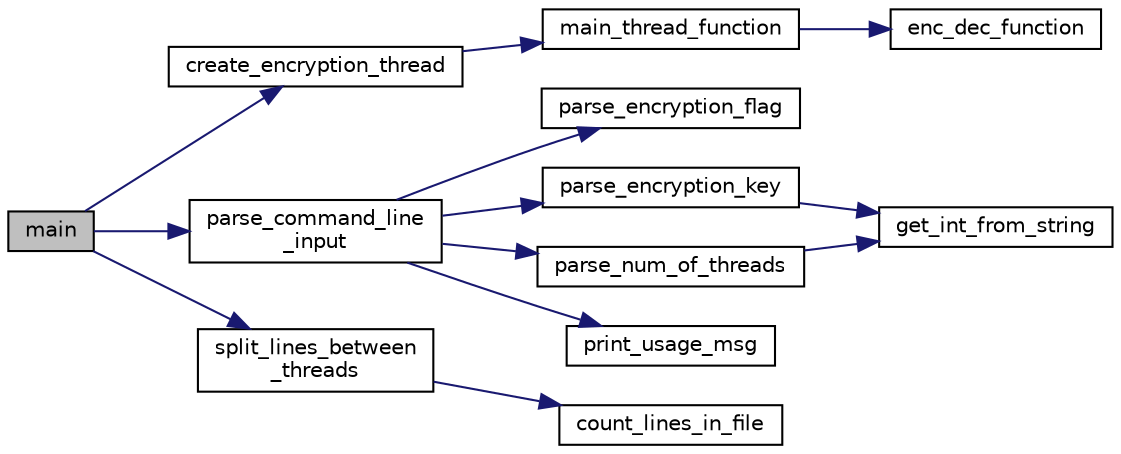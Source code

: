 digraph "main"
{
 // INTERACTIVE_SVG=YES
 // LATEX_PDF_SIZE
  edge [fontname="Helvetica",fontsize="10",labelfontname="Helvetica",labelfontsize="10"];
  node [fontname="Helvetica",fontsize="10",shape=record];
  rankdir="LR";
  Node1 [label="main",height=0.2,width=0.4,color="black", fillcolor="grey75", style="filled", fontcolor="black",tooltip="Encrypts or decrypts a message from a file."];
  Node1 -> Node2 [color="midnightblue",fontsize="10",style="solid",fontname="Helvetica"];
  Node2 [label="create_encryption_thread",height=0.2,width=0.4,color="black", fillcolor="white", style="filled",URL="$ceasar_8c.html#a974c632b3fd596bdbcea64f6b7bebb05",tooltip="Create a encryption thread object A wrapper to main_thread_fucntion which does the actual encryption ..."];
  Node2 -> Node3 [color="midnightblue",fontsize="10",style="solid",fontname="Helvetica"];
  Node3 [label="main_thread_function",height=0.2,width=0.4,color="black", fillcolor="white", style="filled",URL="$ceasar_8c.html#aba99dfe8486be1aa10c6fe1f8bc21577",tooltip="TODO: Vladimir - Fill detailed description of the function. This info should include both calling ins..."];
  Node3 -> Node4 [color="midnightblue",fontsize="10",style="solid",fontname="Helvetica"];
  Node4 [label="enc_dec_function",height=0.2,width=0.4,color="black", fillcolor="white", style="filled",URL="$enc__dec__function_8c.html#a413faf403e96504269bd8ed0336ae927",tooltip="TODO: Vladimir."];
  Node1 -> Node5 [color="midnightblue",fontsize="10",style="solid",fontname="Helvetica"];
  Node5 [label="parse_command_line\l_input",height=0.2,width=0.4,color="black", fillcolor="white", style="filled",URL="$command__line__parsing_8c.html#a7a13f0dfd36addcfec438077d15dd898",tooltip="parsing the command line, validates input integrity and fills the arg structure. CAUTION: This functi..."];
  Node5 -> Node6 [color="midnightblue",fontsize="10",style="solid",fontname="Helvetica"];
  Node6 [label="parse_encryption_flag",height=0.2,width=0.4,color="black", fillcolor="white", style="filled",URL="$command__line__parsing_8c.html#ad2694b3357723eb17df26f215281b0f7",tooltip="converts string to mode. Validates string is one of the allowed flags \"-e\" or \"-d\"."];
  Node5 -> Node7 [color="midnightblue",fontsize="10",style="solid",fontname="Helvetica"];
  Node7 [label="parse_encryption_key",height=0.2,width=0.4,color="black", fillcolor="white", style="filled",URL="$command__line__parsing_8c.html#aa7ac972d9fe42180a802bb9bd2fa6113",tooltip="Extracts encryption key integer from string."];
  Node7 -> Node8 [color="midnightblue",fontsize="10",style="solid",fontname="Helvetica"];
  Node8 [label="get_int_from_string",height=0.2,width=0.4,color="black", fillcolor="white", style="filled",URL="$command__line__parsing_8c.html#aa4965c76b8fecd2e444ff58293f1ff09",tooltip="Get the int from string object extract digits character from string."];
  Node5 -> Node9 [color="midnightblue",fontsize="10",style="solid",fontname="Helvetica"];
  Node9 [label="parse_num_of_threads",height=0.2,width=0.4,color="black", fillcolor="white", style="filled",URL="$command__line__parsing_8c.html#a0e2ff4f77b75fe9fa4a66fa484344b35",tooltip="converts string to int. Validates string has only numbers."];
  Node9 -> Node8 [color="midnightblue",fontsize="10",style="solid",fontname="Helvetica"];
  Node5 -> Node10 [color="midnightblue",fontsize="10",style="solid",fontname="Helvetica"];
  Node10 [label="print_usage_msg",height=0.2,width=0.4,color="black", fillcolor="white", style="filled",URL="$command__line__parsing_8c.html#a3e2c45f563fe312051564da5922fc741",tooltip="print the command line usage for Ceasar program."];
  Node1 -> Node11 [color="midnightblue",fontsize="10",style="solid",fontname="Helvetica"];
  Node11 [label="split_lines_between\l_threads",height=0.2,width=0.4,color="black", fillcolor="white", style="filled",URL="$ceasar_8c.html#aea7f4beae607ecf057074dff358027c6",tooltip="Splits the file for farther proccessing by deviding its lines equally to the threads...."];
  Node11 -> Node12 [color="midnightblue",fontsize="10",style="solid",fontname="Helvetica"];
  Node12 [label="count_lines_in_file",height=0.2,width=0.4,color="black", fillcolor="white", style="filled",URL="$ceasar_8c.html#a8bcaf04af684ba051ad07552315a1035",tooltip="counts the number of lines in the file, that is, number of ' ' characters + 1 for the first line...."];
}
